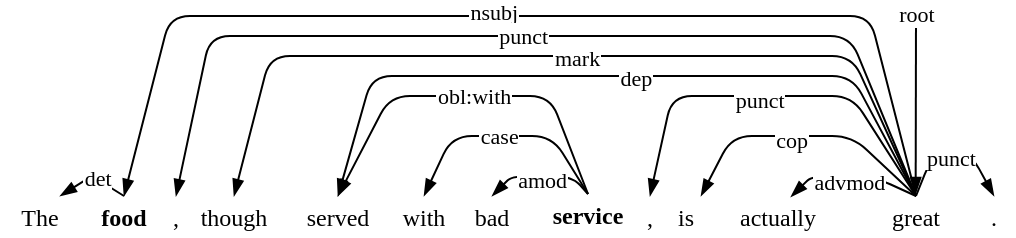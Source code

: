 <mxfile version="26.1.3">
  <diagram name="Page-1" id="r9KgoVCYdqJ9KJq_59oU">
    <mxGraphModel dx="1194" dy="796" grid="1" gridSize="10" guides="1" tooltips="1" connect="1" arrows="1" fold="1" page="1" pageScale="1" pageWidth="827" pageHeight="1169" math="0" shadow="0">
      <root>
        <mxCell id="0" />
        <mxCell id="1" parent="0" />
        <UserObject label="The" placeholders="1" name="Variable" id="ieEwcSVPILZhV7FS9laS-34">
          <mxCell style="text;strokeColor=none;fillColor=none;align=center;verticalAlign=middle;overflow=hidden;fontFamily=Times New Roman;" parent="1" vertex="1">
            <mxGeometry x="115" y="400" width="40" height="20" as="geometry" />
          </mxCell>
        </UserObject>
        <UserObject label="food" placeholders="1" name="Variable" id="ieEwcSVPILZhV7FS9laS-35">
          <mxCell style="text;strokeColor=none;fillColor=none;align=center;verticalAlign=middle;overflow=hidden;fontFamily=Times New Roman;fontStyle=1;" parent="1" vertex="1">
            <mxGeometry x="152" y="400" width="50" height="20" as="geometry" />
          </mxCell>
        </UserObject>
        <UserObject label="though" placeholders="1" name="Variable" id="ieEwcSVPILZhV7FS9laS-36">
          <mxCell style="text;strokeColor=none;fillColor=none;align=center;verticalAlign=middle;overflow=hidden;fontFamily=Times New Roman;" parent="1" vertex="1">
            <mxGeometry x="207" y="400" width="50" height="20" as="geometry" />
          </mxCell>
        </UserObject>
        <UserObject label="served" placeholders="1" name="Variable" id="ieEwcSVPILZhV7FS9laS-38">
          <mxCell style="text;strokeColor=none;fillColor=none;align=center;verticalAlign=middle;overflow=hidden;fontFamily=Times New Roman;" parent="1" vertex="1">
            <mxGeometry x="259" y="400" width="50" height="20" as="geometry" />
          </mxCell>
        </UserObject>
        <UserObject label="with" placeholders="1" name="Variable" id="ieEwcSVPILZhV7FS9laS-39">
          <mxCell style="text;strokeColor=none;fillColor=none;align=center;verticalAlign=middle;overflow=hidden;fontFamily=Times New Roman;" parent="1" vertex="1">
            <mxGeometry x="302" y="400" width="50" height="20" as="geometry" />
          </mxCell>
        </UserObject>
        <UserObject label="bad" placeholders="1" name="Variable" id="ieEwcSVPILZhV7FS9laS-40">
          <mxCell style="text;strokeColor=none;fillColor=none;align=center;verticalAlign=middle;overflow=hidden;fontFamily=Times New Roman;" parent="1" vertex="1">
            <mxGeometry x="336" y="400" width="50" height="20" as="geometry" />
          </mxCell>
        </UserObject>
        <UserObject label="service" placeholders="1" name="Variable" id="ieEwcSVPILZhV7FS9laS-41">
          <mxCell style="text;strokeColor=none;fillColor=none;align=center;verticalAlign=middle;overflow=hidden;fontFamily=Times New Roman;fontStyle=1;" parent="1" vertex="1">
            <mxGeometry x="384" y="399" width="50" height="20" as="geometry" />
          </mxCell>
        </UserObject>
        <UserObject label="is" placeholders="1" name="Variable" id="ieEwcSVPILZhV7FS9laS-42">
          <mxCell style="text;strokeColor=none;fillColor=none;align=center;verticalAlign=middle;overflow=hidden;fontFamily=Times New Roman;" parent="1" vertex="1">
            <mxGeometry x="443" y="400" width="30" height="20" as="geometry" />
          </mxCell>
        </UserObject>
        <UserObject label="actually" placeholders="1" name="Variable" id="ieEwcSVPILZhV7FS9laS-43">
          <mxCell style="text;strokeColor=none;fillColor=none;align=center;verticalAlign=middle;overflow=hidden;fontFamily=Times New Roman;" parent="1" vertex="1">
            <mxGeometry x="479" y="400" width="50" height="20" as="geometry" />
          </mxCell>
        </UserObject>
        <UserObject label="great" placeholders="1" name="Variable" id="ieEwcSVPILZhV7FS9laS-44">
          <mxCell style="text;strokeColor=none;fillColor=none;align=center;verticalAlign=middle;overflow=hidden;fontFamily=Times New Roman;" parent="1" vertex="1">
            <mxGeometry x="548" y="400" width="50" height="20" as="geometry" />
          </mxCell>
        </UserObject>
        <UserObject label="," placeholders="1" name="Variable" id="ieEwcSVPILZhV7FS9laS-45">
          <mxCell style="text;strokeColor=none;fillColor=none;align=center;verticalAlign=middle;overflow=hidden;fontFamily=Times New Roman;" parent="1" vertex="1">
            <mxGeometry x="430" y="400" width="20" height="20" as="geometry" />
          </mxCell>
        </UserObject>
        <UserObject label="," placeholders="1" name="Variable" id="ieEwcSVPILZhV7FS9laS-46">
          <mxCell style="text;strokeColor=none;fillColor=none;align=center;verticalAlign=middle;overflow=hidden;fontFamily=Times New Roman;" parent="1" vertex="1">
            <mxGeometry x="193" y="400" width="20" height="20" as="geometry" />
          </mxCell>
        </UserObject>
        <UserObject label="." placeholders="1" name="Variable" id="ieEwcSVPILZhV7FS9laS-47">
          <mxCell style="text;strokeColor=none;fillColor=none;align=center;verticalAlign=middle;overflow=hidden;fontFamily=Times New Roman;" parent="1" vertex="1">
            <mxGeometry x="602" y="400" width="20" height="20" as="geometry" />
          </mxCell>
        </UserObject>
        <mxCell id="ieEwcSVPILZhV7FS9laS-48" value="" style="endArrow=blockThin;entryX=0.75;entryY=0;entryDx=0;entryDy=0;rounded=1;exitX=0.5;exitY=0;exitDx=0;exitDy=0;endFill=1;fontFamily=Times New Roman;" parent="1" source="ieEwcSVPILZhV7FS9laS-35" target="ieEwcSVPILZhV7FS9laS-34" edge="1">
          <mxGeometry relative="1" as="geometry">
            <mxPoint x="206" y="400" as="sourcePoint" />
            <mxPoint x="191" y="370" as="targetPoint" />
            <Array as="points">
              <mxPoint x="161" y="390" />
            </Array>
          </mxGeometry>
        </mxCell>
        <mxCell id="ieEwcSVPILZhV7FS9laS-49" value="det" style="edgeLabel;resizable=0;align=center;verticalAlign=middle;fontFamily=Times New Roman;" parent="ieEwcSVPILZhV7FS9laS-48" connectable="0" vertex="1">
          <mxGeometry relative="1" as="geometry">
            <mxPoint x="3" as="offset" />
          </mxGeometry>
        </mxCell>
        <mxCell id="ieEwcSVPILZhV7FS9laS-52" value="" style="endArrow=blockThin;entryX=0.5;entryY=0;entryDx=0;entryDy=0;rounded=1;exitX=0.5;exitY=0;exitDx=0;exitDy=0;endFill=1;fontFamily=Times New Roman;" parent="1" source="ieEwcSVPILZhV7FS9laS-44" target="ieEwcSVPILZhV7FS9laS-35" edge="1">
          <mxGeometry relative="1" as="geometry">
            <mxPoint x="216" y="471" as="sourcePoint" />
            <mxPoint x="181" y="471" as="targetPoint" />
            <Array as="points">
              <mxPoint x="550" y="310" />
              <mxPoint x="361" y="310" />
              <mxPoint x="200" y="310" />
            </Array>
          </mxGeometry>
        </mxCell>
        <mxCell id="ieEwcSVPILZhV7FS9laS-53" value="nsubj" style="edgeLabel;resizable=0;align=center;verticalAlign=middle;fontFamily=Times New Roman;" parent="ieEwcSVPILZhV7FS9laS-52" connectable="0" vertex="1">
          <mxGeometry relative="1" as="geometry">
            <mxPoint x="-13" y="-3" as="offset" />
          </mxGeometry>
        </mxCell>
        <mxCell id="ieEwcSVPILZhV7FS9laS-54" value="" style="endArrow=blockThin;rounded=1;exitX=0.5;exitY=0;exitDx=0;exitDy=0;entryX=0.5;entryY=0;entryDx=0;entryDy=0;endFill=1;fontFamily=Times New Roman;" parent="1" source="ieEwcSVPILZhV7FS9laS-44" target="ieEwcSVPILZhV7FS9laS-46" edge="1">
          <mxGeometry relative="1" as="geometry">
            <mxPoint x="575" y="430" as="sourcePoint" />
            <mxPoint x="207" y="400" as="targetPoint" />
            <Array as="points">
              <mxPoint x="540" y="320" />
              <mxPoint x="220" y="320" />
            </Array>
          </mxGeometry>
        </mxCell>
        <mxCell id="ieEwcSVPILZhV7FS9laS-55" value="punct" style="edgeLabel;resizable=0;align=center;verticalAlign=middle;fontFamily=Times New Roman;" parent="ieEwcSVPILZhV7FS9laS-54" connectable="0" vertex="1">
          <mxGeometry relative="1" as="geometry">
            <mxPoint x="-6" y="-1" as="offset" />
          </mxGeometry>
        </mxCell>
        <mxCell id="ieEwcSVPILZhV7FS9laS-56" value="" style="endArrow=blockThin;rounded=1;exitX=0.5;exitY=0;exitDx=0;exitDy=0;entryX=0.5;entryY=0;entryDx=0;entryDy=0;endFill=1;fontFamily=Times New Roman;" parent="1" source="ieEwcSVPILZhV7FS9laS-44" target="ieEwcSVPILZhV7FS9laS-36" edge="1">
          <mxGeometry relative="1" as="geometry">
            <mxPoint x="575" y="410" as="sourcePoint" />
            <mxPoint x="271" y="410" as="targetPoint" />
            <Array as="points">
              <mxPoint x="541" y="330" />
              <mxPoint x="250" y="330" />
            </Array>
          </mxGeometry>
        </mxCell>
        <mxCell id="ieEwcSVPILZhV7FS9laS-58" value="" style="endArrow=blockThin;rounded=1;exitX=0.5;exitY=0;exitDx=0;exitDy=0;entryX=0.5;entryY=0;entryDx=0;entryDy=0;endFill=1;fontFamily=Times New Roman;" parent="1" source="ieEwcSVPILZhV7FS9laS-44" target="ieEwcSVPILZhV7FS9laS-38" edge="1">
          <mxGeometry relative="1" as="geometry">
            <mxPoint x="574" y="430" as="sourcePoint" />
            <mxPoint x="300" y="430" as="targetPoint" />
            <Array as="points">
              <mxPoint x="541" y="340" />
              <mxPoint x="301" y="340" />
            </Array>
          </mxGeometry>
        </mxCell>
        <mxCell id="ieEwcSVPILZhV7FS9laS-59" value="dep" style="edgeLabel;resizable=0;align=center;verticalAlign=middle;fontFamily=Times New Roman;" parent="ieEwcSVPILZhV7FS9laS-58" connectable="0" vertex="1">
          <mxGeometry relative="1" as="geometry">
            <mxPoint x="9" as="offset" />
          </mxGeometry>
        </mxCell>
        <mxCell id="ieEwcSVPILZhV7FS9laS-60" value="" style="endArrow=blockThin;rounded=1;exitX=0.5;exitY=0;exitDx=0;exitDy=0;entryX=0.5;entryY=0;entryDx=0;entryDy=0;endFill=1;fontFamily=Times New Roman;" parent="1" source="ieEwcSVPILZhV7FS9laS-41" target="ieEwcSVPILZhV7FS9laS-38" edge="1">
          <mxGeometry relative="1" as="geometry">
            <mxPoint x="540" y="410" as="sourcePoint" />
            <mxPoint x="314" y="410" as="targetPoint" />
            <Array as="points">
              <mxPoint x="390" y="350" />
              <mxPoint x="361" y="350" />
              <mxPoint x="310" y="350" />
            </Array>
          </mxGeometry>
        </mxCell>
        <mxCell id="ieEwcSVPILZhV7FS9laS-61" value="obl:with" style="edgeLabel;resizable=0;align=center;verticalAlign=middle;fontFamily=Times New Roman;" parent="ieEwcSVPILZhV7FS9laS-60" connectable="0" vertex="1">
          <mxGeometry relative="1" as="geometry">
            <mxPoint x="4" y="-1" as="offset" />
          </mxGeometry>
        </mxCell>
        <mxCell id="ieEwcSVPILZhV7FS9laS-62" value="" style="endArrow=blockThin;rounded=1;exitX=0.5;exitY=0;exitDx=0;exitDy=0;entryX=0.5;entryY=0;entryDx=0;entryDy=0;endFill=1;fontFamily=Times New Roman;" parent="1" source="ieEwcSVPILZhV7FS9laS-41" target="ieEwcSVPILZhV7FS9laS-39" edge="1">
          <mxGeometry relative="1" as="geometry">
            <mxPoint x="462" y="400" as="sourcePoint" />
            <mxPoint x="351" y="400" as="targetPoint" />
            <Array as="points">
              <mxPoint x="391" y="370" />
              <mxPoint x="341" y="370" />
            </Array>
          </mxGeometry>
        </mxCell>
        <mxCell id="ieEwcSVPILZhV7FS9laS-63" value="case" style="edgeLabel;resizable=0;align=center;verticalAlign=middle;fontFamily=Times New Roman;" parent="ieEwcSVPILZhV7FS9laS-62" connectable="0" vertex="1">
          <mxGeometry relative="1" as="geometry">
            <mxPoint x="-2" y="-1" as="offset" />
          </mxGeometry>
        </mxCell>
        <mxCell id="ieEwcSVPILZhV7FS9laS-64" value="" style="endArrow=blockThin;rounded=1;exitX=0.5;exitY=0;exitDx=0;exitDy=0;entryX=0.5;entryY=0;entryDx=0;entryDy=0;endFill=1;fontFamily=Times New Roman;" parent="1" source="ieEwcSVPILZhV7FS9laS-41" target="ieEwcSVPILZhV7FS9laS-40" edge="1">
          <mxGeometry relative="1" as="geometry">
            <mxPoint x="444" y="411" as="sourcePoint" />
            <mxPoint x="373" y="411" as="targetPoint" />
            <Array as="points">
              <mxPoint x="401" y="390" />
              <mxPoint x="371" y="390" />
            </Array>
          </mxGeometry>
        </mxCell>
        <mxCell id="ieEwcSVPILZhV7FS9laS-65" value="amod" style="edgeLabel;resizable=0;align=center;verticalAlign=middle;fontFamily=Times New Roman;" parent="ieEwcSVPILZhV7FS9laS-64" connectable="0" vertex="1">
          <mxGeometry relative="1" as="geometry">
            <mxPoint x="1" y="1" as="offset" />
          </mxGeometry>
        </mxCell>
        <mxCell id="ieEwcSVPILZhV7FS9laS-67" value="" style="endArrow=blockThin;rounded=1;exitX=0.5;exitY=0;exitDx=0;exitDy=0;entryX=0.5;entryY=0;entryDx=0;entryDy=0;endFill=1;fontFamily=Times New Roman;" parent="1" source="ieEwcSVPILZhV7FS9laS-44" target="ieEwcSVPILZhV7FS9laS-45" edge="1">
          <mxGeometry relative="1" as="geometry">
            <mxPoint x="531" y="400" as="sourcePoint" />
            <mxPoint x="460" y="400" as="targetPoint" />
            <Array as="points">
              <mxPoint x="541" y="350" />
              <mxPoint x="481" y="350" />
              <mxPoint x="451" y="350" />
            </Array>
          </mxGeometry>
        </mxCell>
        <mxCell id="ieEwcSVPILZhV7FS9laS-68" value="punct" style="edgeLabel;resizable=0;align=center;verticalAlign=middle;fontFamily=Times New Roman;" parent="ieEwcSVPILZhV7FS9laS-67" connectable="0" vertex="1">
          <mxGeometry relative="1" as="geometry">
            <mxPoint x="-5" y="1" as="offset" />
          </mxGeometry>
        </mxCell>
        <mxCell id="ieEwcSVPILZhV7FS9laS-70" value="" style="endArrow=blockThin;rounded=1;entryX=0.75;entryY=0;entryDx=0;entryDy=0;exitX=0.5;exitY=0;exitDx=0;exitDy=0;endFill=1;fontFamily=Times New Roman;" parent="1" source="ieEwcSVPILZhV7FS9laS-44" target="ieEwcSVPILZhV7FS9laS-42" edge="1">
          <mxGeometry relative="1" as="geometry">
            <mxPoint x="561" y="400" as="sourcePoint" />
            <mxPoint x="452" y="400" as="targetPoint" />
            <Array as="points">
              <mxPoint x="541" y="370" />
              <mxPoint x="481" y="370" />
            </Array>
          </mxGeometry>
        </mxCell>
        <mxCell id="ieEwcSVPILZhV7FS9laS-71" value="cop" style="edgeLabel;resizable=0;align=center;verticalAlign=middle;fontFamily=Times New Roman;" parent="ieEwcSVPILZhV7FS9laS-70" connectable="0" vertex="1">
          <mxGeometry relative="1" as="geometry">
            <mxPoint x="-5" y="1" as="offset" />
          </mxGeometry>
        </mxCell>
        <mxCell id="ieEwcSVPILZhV7FS9laS-73" value="" style="endArrow=blockThin;rounded=1;exitX=0.5;exitY=0;exitDx=0;exitDy=0;entryX=0.629;entryY=0.02;entryDx=0;entryDy=0;entryPerimeter=0;endFill=1;fontFamily=Times New Roman;" parent="1" source="ieEwcSVPILZhV7FS9laS-44" target="ieEwcSVPILZhV7FS9laS-43" edge="1">
          <mxGeometry relative="1" as="geometry">
            <mxPoint x="561" y="400" as="sourcePoint" />
            <mxPoint x="501" y="400" as="targetPoint" />
            <Array as="points">
              <mxPoint x="551" y="390" />
              <mxPoint x="521" y="390" />
            </Array>
          </mxGeometry>
        </mxCell>
        <mxCell id="ieEwcSVPILZhV7FS9laS-74" value="advmod" style="edgeLabel;resizable=0;align=center;verticalAlign=middle;fontFamily=Times New Roman;" parent="ieEwcSVPILZhV7FS9laS-73" connectable="0" vertex="1">
          <mxGeometry relative="1" as="geometry">
            <mxPoint x="-1" y="2" as="offset" />
          </mxGeometry>
        </mxCell>
        <mxCell id="ieEwcSVPILZhV7FS9laS-75" value="" style="endArrow=blockThin;rounded=1;exitX=0.5;exitY=0;exitDx=0;exitDy=0;entryX=0.5;entryY=0;entryDx=0;entryDy=0;endFill=1;fontFamily=Times New Roman;" parent="1" source="ieEwcSVPILZhV7FS9laS-44" target="ieEwcSVPILZhV7FS9laS-47" edge="1">
          <mxGeometry relative="1" as="geometry">
            <mxPoint x="583" y="470" as="sourcePoint" />
            <mxPoint x="511" y="470" as="targetPoint" />
            <Array as="points">
              <mxPoint x="581" y="380" />
              <mxPoint x="601" y="380" />
            </Array>
          </mxGeometry>
        </mxCell>
        <mxCell id="ieEwcSVPILZhV7FS9laS-76" value="punct" style="edgeLabel;resizable=0;align=center;verticalAlign=middle;fontFamily=Times New Roman;" parent="ieEwcSVPILZhV7FS9laS-75" connectable="0" vertex="1">
          <mxGeometry relative="1" as="geometry">
            <mxPoint x="-1" as="offset" />
          </mxGeometry>
        </mxCell>
        <mxCell id="ieEwcSVPILZhV7FS9laS-92" value="mark" style="edgeLabel;resizable=0;align=center;verticalAlign=middle;fontFamily=Times New Roman;" parent="1" connectable="0" vertex="1">
          <mxGeometry x="402.538" y="332" as="geometry">
            <mxPoint x="1" y="-2" as="offset" />
          </mxGeometry>
        </mxCell>
        <mxCell id="IpvmtT4OzwIrOVT2b7aN-1" value="" style="endArrow=blockThin;html=1;rounded=0;endFill=1;fontFamily=Times New Roman;" parent="1" edge="1">
          <mxGeometry width="50" height="50" relative="1" as="geometry">
            <mxPoint x="573" y="310" as="sourcePoint" />
            <mxPoint x="572.83" y="399" as="targetPoint" />
          </mxGeometry>
        </mxCell>
        <mxCell id="IpvmtT4OzwIrOVT2b7aN-3" value="root" style="edgeLabel;html=1;align=center;verticalAlign=middle;resizable=0;points=[];fontFamily=Times New Roman;" parent="IpvmtT4OzwIrOVT2b7aN-1" vertex="1" connectable="0">
          <mxGeometry x="-0.636" relative="1" as="geometry">
            <mxPoint y="-17" as="offset" />
          </mxGeometry>
        </mxCell>
      </root>
    </mxGraphModel>
  </diagram>
</mxfile>
